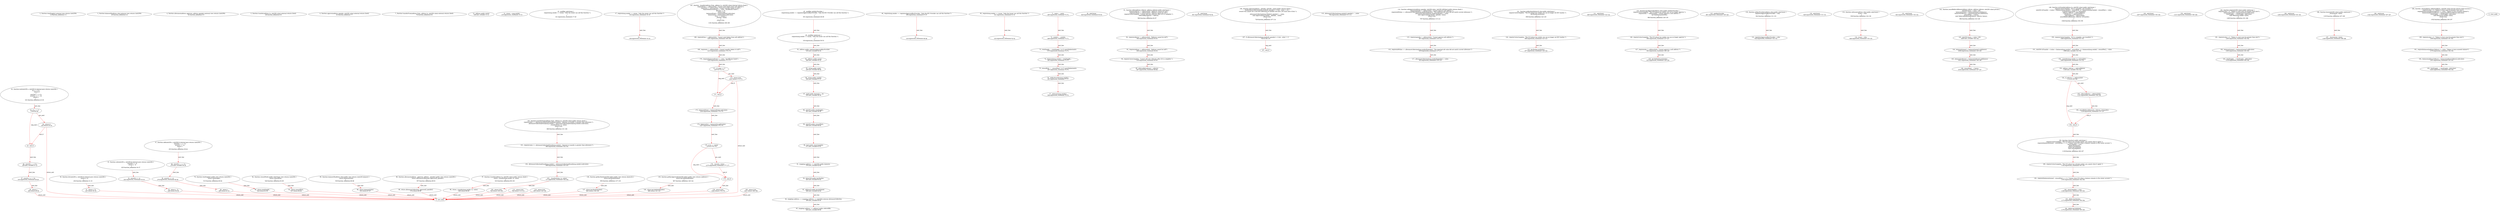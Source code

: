 digraph  {
12 [label="2_ function totalSupply() external view returns (uint256);\n12-function_definition-3-3", method="totalSupply()", type_label=function_definition];
20 [label="3_ function balanceOf(address who) external view returns (uint256);\n20-function_definition-4-4", method="balanceOf(address who)", type_label=function_definition];
32 [label="4_ function allowance(address approver, address spender) external view returns (uint256);\n32-function_definition-5-5", method="allowance(address approver,address spender)", type_label=function_definition];
48 [label="5_ function transfer(address to, uint256 value) external returns (bool);\n48-function_definition-6-6", method="transfer(address to,uint256 value)", type_label=function_definition];
63 [label="6_ function approve(address spender, uint256 value) external returns (bool);\n63-function_definition-7-7", method="approve(address spender,uint256 value)", type_label=function_definition];
78 [label="7_ function transferFrom(address from, address to, uint256 value) external returns (bool);\n78-function_definition-8-8", method="transferFrom(address from,address to,uint256 value)", type_label=function_definition];
128 [label="12_ address public owner;\n128-new_variable-13-13", method="", type_label=new_variable];
135 [label="14_ owner = msg.sender;\n135-expression_statement-15-15", method="", type_label=expression_statement];
141 [label="16_ modifier onlyOwner {\n        require(msg.sender == owner, \"Only the owner can call this function.\");\n        _;\n    }\n141-expression_statement-17-20", method="", type_label=expression_statement];
144 [label="17_ require(msg.sender == owner, \"Only the owner can call this function.\");\n144-expression_statement-18-18", method="", type_label=expression_statement];
156 [label="18_ _;\n156-expression_statement-19-19", method="", type_label=expression_statement];
161 [label="22_ function mul(uint256 a, uint256 b) internal pure returns (uint256) {\n        if (a == 0) {\n            return 0;\n        }\n        uint256 c = a * b;\n        assert(c / a == b);\n        return c;\n    }\n161-function_definition-23-30", method="mul(uint256 a,uint256 b)", type_label=function_definition];
178 [label="23_ if_a == 0\n178-if-24-26", method="mul(uint256 a,uint256 b)", type_label=if];
1597 [label="23_ end_if", method="mul(uint256 a,uint256 b)", type_label=end_if];
183 [label="24_ return 0;\n183-return-25-25", method="mul(uint256 a,uint256 b)", type_label=return];
185 [label="26_ uint256 c = a * b;\n185-new_variable-27-27", method="mul(uint256 a,uint256 b)", type_label=new_variable];
193 [label="27_ assert(c / a == b);\n193-expression_statement-28-28", method="mul(uint256 a,uint256 b)", type_label=expression_statement];
202 [label="28_ return c;\n202-return-29-29", method="mul(uint256 a,uint256 b)", type_label=return];
204 [label="30_ function div(uint256 a, uint256 b) internal pure returns (uint256) {\n        return a / b;\n    }\n204-function_definition-31-33", method="div(uint256 a,uint256 b)", type_label=function_definition];
221 [label="31_ return a / b;\n221-return-32-32", method="div(uint256 a,uint256 b)", type_label=return];
225 [label="33_ function sub(uint256 a, uint256 b) internal pure returns (uint256) {\n        assert(b <= a);\n        return a - b;\n    }\n225-function_definition-34-37", method="sub(uint256 a,uint256 b)", type_label=function_definition];
242 [label="34_ assert(b <= a);\n242-expression_statement-35-35", method="sub(uint256 a,uint256 b)", type_label=expression_statement];
249 [label="35_ return a - b;\n249-return-36-36", method="sub(uint256 a,uint256 b)", type_label=return];
253 [label="37_ function add(uint256 a, uint256 b) internal pure returns (uint256) {\n        uint256 c = a + b;\n        assert(c >= a);\n        return c;\n    }\n253-function_definition-38-42", method="add(uint256 a,uint256 b)", type_label=function_definition];
270 [label="38_ uint256 c = a + b;\n270-new_variable-39-39", method="add(uint256 a,uint256 b)", type_label=new_variable];
278 [label="39_ assert(c >= a);\n278-expression_statement-40-40", method="add(uint256 a,uint256 b)", type_label=expression_statement];
285 [label="40_ return c;\n285-return-41-41", method="add(uint256 a,uint256 b)", type_label=return];
301 [label="45_ modifier onlyKycProvider {\n        require(msg.sender == regulatorApprovedKycProvider, \"Only the KYC Provider can call this function.\");\n        _;\n    }\n301-expression_statement-46-49", method="", type_label=expression_statement];
304 [label="46_ require(msg.sender == regulatorApprovedKycProvider, \"Only the KYC Provider can call this function.\");\n304-expression_statement-47-47", method="", type_label=expression_statement];
316 [label="47_ _;\n316-expression_statement-48-48", method="", type_label=expression_statement];
318 [label="49_ modifier onlyIssuer {\n        require(msg.sender == issuer, \"Only the Issuer can call this function.\");\n        _;\n    }\n318-expression_statement-50-53", method="", type_label=expression_statement];
321 [label="50_ require(msg.sender == issuer, \"Only the Issuer can call this function.\");\n321-expression_statement-51-51", method="", type_label=expression_statement];
333 [label="51_ _;\n333-expression_statement-52-52", method="", type_label=expression_statement];
335 [label="53_ address public regulatorApprovedKycProvider;\n335-new_variable-54-54", method="", type_label=new_variable];
340 [label="54_ address public issuer;\n340-new_variable-55-55", method="", type_label=new_variable];
345 [label="55_ string public name;\n345-new_variable-56-56", method="", type_label=new_variable];
350 [label="56_ string public symbol;\n350-new_variable-57-57", method="", type_label=new_variable];
355 [label="57_ uint8 public decimals = 18;\n355-new_variable-58-58", method="", type_label=new_variable];
361 [label="58_ uint256 public totalSupply_;\n361-new_variable-59-59", method="", type_label=new_variable];
366 [label="59_ uint256 public rewardPool_;\n366-new_variable-60-60", method="", type_label=new_variable];
371 [label="60_ bool public isIcoComplete;\n371-new_variable-61-61", method="", type_label=new_variable];
376 [label="61_ mapping (address => uint256) public balances;\n376-new_variable-62-62", method="", type_label=new_variable];
383 [label="62_ bytes32[] public kycHashes;\n383-new_variable-63-63", method="", type_label=new_variable];
389 [label="63_ address[] public kycValidated;\n389-new_variable-64-64", method="", type_label=new_variable];
395 [label="64_ mapping (address => mapping (address => uint256)) internal allowanceCollection;\n395-new_variable-65-65", method="", type_label=new_variable];
404 [label="65_ mapping (address => address) public referredBy;\n404-new_variable-66-66", method="", type_label=new_variable];
465 [label="71_ name = _name;\n465-expression_statement-72-72", method="", type_label=expression_statement];
469 [label="72_ symbol = _symbol;\n469-expression_statement-73-73", method="", type_label=expression_statement];
473 [label="73_ totalSupply_ = totalSupply * 10 ** uint256(decimals);\n473-expression_statement-74-74", method="", type_label=expression_statement];
483 [label="74_ balances[msg.sender] = totalSupply_;\n483-expression_statement-75-75", method="", type_label=expression_statement];
491 [label="75_ rewardPool_ = _rewardPool * 10 ** uint256(decimals);\n491-expression_statement-76-76", method="", type_label=expression_statement];
501 [label="76_ setKycProvider(msg.sender);\n501-expression_statement-77-77", method="", type_label=expression_statement];
508 [label="77_ setIssuer(msg.sender);\n508-expression_statement-78-78", method="", type_label=expression_statement];
515 [label="79_ function totalSupply() public view returns (uint256) {\n        return totalSupply_;\n    }\n515-function_definition-80-82", method="totalSupply()", type_label=function_definition];
524 [label="80_ return totalSupply_;\n524-return-81-81", method="totalSupply()", type_label=return];
526 [label="82_ function rewardPool() public onlyOwner view returns (uint256) {\n        return rewardPool_;\n    }\n526-function_definition-83-85", method="rewardPool()", type_label=function_definition];
529 [label="82_ onlyOwner\n529-expression_statement-83-83", method="rewardPool()", type_label=expression_statement];
537 [label="83_ return rewardPool_;\n537-return-84-84", method="rewardPool()", type_label=return];
539 [label="85_ function balanceOf(address who) public view returns (uint256 balance) {\n        return balances[who];\n    }\n539-function_definition-86-88", method="balanceOf(address who)", type_label=function_definition];
553 [label="86_ return balances[who];\n553-return-87-87", method="balanceOf(address who)", type_label=return];
557 [label="88_ function allowance(address _approver, address _spender) public view returns (uint256) {\n        return allowanceCollection[_approver][_spender];\n    }\n557-function_definition-89-91", method="allowance(address _approver,address _spender)", type_label=function_definition];
574 [label="89_ return allowanceCollection[_approver][_spender];\n574-return-90-90", method="allowance(address _approver,address _spender)", type_label=return];
580 [label="91_ function refer(address referrer, address referee) public onlyOwner {\n        require(referrer != address(0x0), \"Referrer cannot be null\");\n        require(referee != address(0x0), \"Referee cannot be null\");\n        require(!isIcoComplete, \"Cannot add new referrals after ICO is complete.\");\n        referredBy[referee] = referrer;\n    }\n580-function_definition-92-97", method="refer(address referrer,address referee)", type_label=function_definition];
591 [label="91_ onlyOwner\n591-expression_statement-92-92", method="refer(address referrer,address referee)", type_label=expression_statement];
594 [label="92_ require(referrer != address(0x0), \"Referrer cannot be null\");\n594-expression_statement-93-93", method="refer(address referrer,address referee)", type_label=expression_statement];
606 [label="93_ require(referee != address(0x0), \"Referee cannot be null\");\n606-expression_statement-94-94", method="refer(address referrer,address referee)", type_label=expression_statement];
618 [label="94_ require(!isIcoComplete, \"Cannot add new referrals after ICO is complete.\");\n618-expression_statement-95-95", method="refer(address referrer,address referee)", type_label=expression_statement];
627 [label="95_ referredBy[referee] = referrer;\n627-expression_statement-96-96", method="refer(address referrer,address referee)", type_label=expression_statement];
633 [label="97_ function transfer(address to, uint256 value) public returns (bool) {\n        return _transfer(msg.sender, to, value);\n    }\n633-function_definition-98-100", method="transfer(address to,uint256 value)", type_label=function_definition];
649 [label="98_ return _transfer(msg.sender, to, value);\n649-return-99-99", method="transfer(address to,uint256 value)", type_label=return];
660 [label="100_ function transferFrom(address from, address to, uint256 value) public returns (bool) {\n        require(value <= allowanceCollection[from][msg.sender], \"Amount to transfer is greater than allowance.\");\n        allowanceCollection[from][msg.sender] = allowanceCollection[from][msg.sender].sub(value);\n        _transfer(from, to, value);\n        return true;\n    }\n660-function_definition-101-106", method="transferFrom(address from,address to,uint256 value)", type_label=function_definition];
680 [label="101_ require(value <= allowanceCollection[from][msg.sender], \"Amount to transfer is greater than allowance.\");\n680-expression_statement-102-102", method="transferFrom(address from,address to,uint256 value)", type_label=expression_statement];
696 [label="102_ allowanceCollection[from][msg.sender] = allowanceCollection[from][msg.sender].sub(value);\n696-expression_statement-103-103", method="transferFrom(address from,address to,uint256 value)", type_label=expression_statement];
717 [label="103_ _transfer(from, to, value);\n717-expression_statement-104-104", method="transferFrom(address from,address to,uint256 value)", type_label=expression_statement];
726 [label="104_ return true;\n726-return-105-105", method="transferFrom(address from,address to,uint256 value)", type_label=return];
729 [label="106_ function approve(address _spender, uint256 _value) public returns (bool) {\n        if(allowanceCollection[msg.sender][_spender] > 0 && _value != 0) {\n            revert(\"You cannot set a non-zero allowance to another non-zero, you must zero it first.\");\n        }\n        allowanceCollection[msg.sender][_spender] = _value;\n        emit Approval(msg.sender, _spender, _value);\n        return true;\n    }\n729-function_definition-107-114", method="approve(address _spender,uint256 _value)", type_label=function_definition];
745 [label="107_ if_allowanceCollection[msg.sender][_spender] > 0 && _value != 0\n745-if-108-110", method="approve(address _spender,uint256 _value)", type_label=if];
2164 [label="107_ end_if", method="approve(address _spender,uint256 _value)", type_label=end_if];
764 [label="110_ allowanceCollection[msg.sender][_spender] = _value;\n764-expression_statement-111-111", method="approve(address _spender,uint256 _value)", type_label=expression_statement];
784 [label="112_ return true;\n784-return-113-113", method="approve(address _spender,uint256 _value)", type_label=return];
787 [label="114_ function safeApprove(address spender, uint256 value, uint256 oldValue) public returns (bool) {\n        require(spender != address(0x0), \"Cannot approve null address.\");\n        require(oldValue == allowanceCollection[msg.sender][spender], \"The expected old value did not match current allowance.\");\n        allowanceCollection[msg.sender][spender] = value;\n        emit Approval(msg.sender, spender, value);\n        return true;\n    }\n787-function_definition-115-121", method="safeApprove(address spender,uint256 value,uint256 oldValue)", type_label=function_definition];
807 [label="115_ require(spender != address(0x0), \"Cannot approve null address.\");\n807-expression_statement-116-116", method="safeApprove(address spender,uint256 value,uint256 oldValue)", type_label=expression_statement];
819 [label="116_ require(oldValue == allowanceCollection[msg.sender][spender], \"The expected old value did not match current allowance.\");\n819-expression_statement-117-117", method="safeApprove(address spender,uint256 value,uint256 oldValue)", type_label=expression_statement];
835 [label="117_ allowanceCollection[msg.sender][spender] = value;\n835-expression_statement-118-118", method="safeApprove(address spender,uint256 value,uint256 oldValue)", type_label=expression_statement];
855 [label="119_ return true;\n855-return-120-120", method="safeApprove(address spender,uint256 value,uint256 oldValue)", type_label=return];
858 [label="121_ function setKycHash(bytes32 sha) public onlyOwner {\n        require(!isIcoComplete, \"The ICO phase has ended, you can no longer set KYC hashes.\");\n        kycHashes.push(sha);\n    }\n858-function_definition-122-125", method="setKycHash(bytes32 sha)", type_label=function_definition];
865 [label="121_ onlyOwner\n865-expression_statement-122-122", method="setKycHash(bytes32 sha)", type_label=expression_statement];
868 [label="122_ require(!isIcoComplete, \"The ICO phase has ended, you can no longer set KYC hashes.\");\n868-expression_statement-123-123", method="setKycHash(bytes32 sha)", type_label=expression_statement];
877 [label="123_ kycHashes.push(sha);\n877-expression_statement-124-124", method="setKycHash(bytes32 sha)", type_label=expression_statement];
884 [label="125_ function kycApproved(address who) public onlyKycProvider {\n        require(!isIcoComplete, \"The ICO phase has ended, you can no longer approve.\");\n        require(who != address(0x0), \"Cannot approve a null address.\");\n        kycValidated.push(who);\n    }\n884-function_definition-126-130", method="kycApproved(address who)", type_label=function_definition];
891 [label="125_ onlyKycProvider\n891-expression_statement-126-126", method="kycApproved(address who)", type_label=expression_statement];
894 [label="126_ require(!isIcoComplete, \"The ICO phase has ended, you can no longer approve.\");\n894-expression_statement-127-127", method="kycApproved(address who)", type_label=expression_statement];
903 [label="127_ require(who != address(0x0), \"Cannot approve a null address.\");\n903-expression_statement-128-128", method="kycApproved(address who)", type_label=expression_statement];
915 [label="128_ kycValidated.push(who);\n915-expression_statement-129-129", method="kycApproved(address who)", type_label=expression_statement];
922 [label="130_ function setKycProvider(address who) public onlyOwner {\n        regulatorApprovedKycProvider = who;\n    }\n922-function_definition-131-133", method="setKycProvider(address who)", type_label=function_definition];
929 [label="130_ onlyOwner\n929-expression_statement-131-131", method="setKycProvider(address who)", type_label=expression_statement];
932 [label="131_ regulatorApprovedKycProvider = who;\n932-expression_statement-132-132", method="setKycProvider(address who)", type_label=expression_statement];
936 [label="133_ function setIssuer(address who) public onlyOwner {\n        issuer = who;\n    }\n936-function_definition-134-136", method="setIssuer(address who)", type_label=function_definition];
943 [label="133_ onlyOwner\n943-expression_statement-134-134", method="setIssuer(address who)", type_label=expression_statement];
946 [label="134_ issuer = who;\n946-expression_statement-135-135", method="setIssuer(address who)", type_label=expression_statement];
950 [label="136_ function getKycHash(uint256 index) public view returns (bytes32) {\n        return kycHashes[index];\n    }\n950-function_definition-137-139", method="getKycHash(uint256 index)", type_label=function_definition];
963 [label="137_ return kycHashes[index];\n963-return-138-138", method="getKycHash(uint256 index)", type_label=return];
967 [label="139_ function getKycApproved(uint256 index) public view returns (address) {\n        return kycValidated[index];\n    }\n967-function_definition-140-142", method="getKycApproved(uint256 index)", type_label=function_definition];
980 [label="140_ return kycValidated[index];\n980-return-141-141", method="getKycApproved(uint256 index)", type_label=return];
984 [label="142_ function awardReferralBonus(address referee, address referrer, uint256 value) private {\n        uint256 bonus = value / 100;\n        balances[owner] = balances[owner].sub(bonus);\n        balances[referrer] = balances[referrer].add(bonus);\n        rewardPool_ -= bonus;\n        emit ReferralRedeemed(referee, referrer, bonus);\n    }\n984-function_definition-143-149", method="awardReferralBonus(address referee,address referrer,uint256 value)", type_label=function_definition];
1000 [label="143_ uint256 bonus = value / 100;\n1000-new_variable-144-144", method="awardReferralBonus(address referee,address referrer,uint256 value)", type_label=new_variable];
1008 [label="144_ balances[owner] = balances[owner].sub(bonus);\n1008-expression_statement-145-145", method="awardReferralBonus(address referee,address referrer,uint256 value)", type_label=expression_statement];
1021 [label="145_ balances[referrer] = balances[referrer].add(bonus);\n1021-expression_statement-146-146", method="awardReferralBonus(address referee,address referrer,uint256 value)", type_label=expression_statement];
1034 [label="146_ rewardPool_ -= bonus;\n1034-expression_statement-147-147", method="awardReferralBonus(address referee,address referrer,uint256 value)", type_label=expression_statement];
1046 [label="149_ function icoTransfer(address to, uint256 value) public onlyOwner {\n        require(!isIcoComplete, \"ICO is complete, use transfer().\");\n        uint256 toTransfer = (value > (balances[msg.sender] - rewardPool_ )) ? (balances[msg.sender] - rewardPool_) : value;\n        _transfer(msg.sender, to, toTransfer);\n        address referrer = referredBy[to];\n        if(referrer != address(0x0)) {\n            referredBy[to] = address(0x0);\n            awardReferralBonus(to, referrer, toTransfer);\n        }\n    }\n1046-function_definition-150-159", method="icoTransfer(address to,uint256 value)", type_label=function_definition];
1057 [label="149_ onlyOwner\n1057-expression_statement-150-150", method="icoTransfer(address to,uint256 value)", type_label=expression_statement];
1060 [label="150_ require(!isIcoComplete, \"ICO is complete, use transfer().\");\n1060-expression_statement-151-151", method="icoTransfer(address to,uint256 value)", type_label=expression_statement];
1069 [label="151_ uint256 toTransfer = (value > (balances[msg.sender] - rewardPool_ )) ? (balances[msg.sender] - rewardPool_) : value;\n1069-new_variable-152-152", method="icoTransfer(address to,uint256 value)", type_label=new_variable];
1095 [label="152_ _transfer(msg.sender, to, toTransfer);\n1095-expression_statement-153-153", method="icoTransfer(address to,uint256 value)", type_label=expression_statement];
1106 [label="153_ address referrer = referredBy[to];\n1106-new_variable-154-154", method="icoTransfer(address to,uint256 value)", type_label=new_variable];
1114 [label="154_ if_referrer != address(0x0)\n1114-if-155-158", method="icoTransfer(address to,uint256 value)", type_label=if];
2533 [label="154_ end_if", method="icoTransfer(address to,uint256 value)", type_label=end_if];
1121 [label="155_ referredBy[to] = address(0x0);\n1121-expression_statement-156-156", method="icoTransfer(address to,uint256 value)", type_label=expression_statement];
1129 [label="156_ awardReferralBonus(to, referrer, toTransfer);\n1129-expression_statement-157-157", method="icoTransfer(address to,uint256 value)", type_label=expression_statement];
1138 [label="159_ function closeIco() public onlyOwner {\n        require(!isIcoComplete, \"The ICO phase has already ended, you cannot close it again.\");\n        require((balances[owner] - rewardPool_) == 0, \"Cannot close ICO when a balance remains in the owner account.\");\n        isIcoComplete = true;\n        delete kycHashes;\n        delete kycValidated;\n        emit IcoComplete();\n    }\n1138-function_definition-160-167", method="closeIco()", type_label=function_definition];
1141 [label="159_ onlyOwner\n1141-expression_statement-160-160", method="closeIco()", type_label=expression_statement];
1144 [label="160_ require(!isIcoComplete, \"The ICO phase has already ended, you cannot close it again.\");\n1144-expression_statement-161-161", method="closeIco()", type_label=expression_statement];
1153 [label="161_ require((balances[owner] - rewardPool_) == 0, \"Cannot close ICO when a balance remains in the owner account.\");\n1153-expression_statement-162-162", method="closeIco()", type_label=expression_statement];
1168 [label="162_ isIcoComplete = true;\n1168-expression_statement-163-163", method="closeIco()", type_label=expression_statement];
1173 [label="163_ delete kycHashes;\n1173-expression_statement-164-164", method="closeIco()", type_label=expression_statement];
1176 [label="164_ delete kycValidated;\n1176-expression_statement-165-165", method="closeIco()", type_label=expression_statement];
1181 [label="167_ function _transfer(address from, address to, uint256 value) internal returns (bool) {\n        require(from != address(0x0), \"Cannot send tokens from null address\");\n        require(to != address(0x0), \"Cannot transfer tokens to null\");\n        require(balances[from] >= value, \"Insufficient funds\");\n        if(value == 0)\n            return true;\n        balances[from] = balances[from].sub(value);\n        balances[to] = balances[to].add(value);\n        if (to == owner) {\n            _burn(to, value);\n        }\n        return true;\n    }\n1181-function_definition-168-180", method="_transfer(address from,address to,uint256 value)", type_label=function_definition];
1201 [label="168_ require(from != address(0x0), \"Cannot send tokens from null address\");\n1201-expression_statement-169-169", method="_transfer(address from,address to,uint256 value)", type_label=expression_statement];
1213 [label="169_ require(to != address(0x0), \"Cannot transfer tokens to null\");\n1213-expression_statement-170-170", method="_transfer(address from,address to,uint256 value)", type_label=expression_statement];
1225 [label="170_ require(balances[from] >= value, \"Insufficient funds\");\n1225-expression_statement-171-171", method="_transfer(address from,address to,uint256 value)", type_label=expression_statement];
1237 [label="171_ if_value == 0\n1237-if-172-173", method="_transfer(address from,address to,uint256 value)", type_label=if];
2656 [label="171_ end_if", method="_transfer(address from,address to,uint256 value)", type_label=end_if];
1241 [label="172_ return true;\n1241-return-173-173", method="_transfer(address from,address to,uint256 value)", type_label=return];
1244 [label="173_ balances[from] = balances[from].sub(value);\n1244-expression_statement-174-174", method="_transfer(address from,address to,uint256 value)", type_label=expression_statement];
1257 [label="174_ balances[to] = balances[to].add(value);\n1257-expression_statement-175-175", method="_transfer(address from,address to,uint256 value)", type_label=expression_statement];
1270 [label="175_ if_to == owner\n1270-if-176-178", method="_transfer(address from,address to,uint256 value)", type_label=if];
2689 [label="175_ end_if", method="_transfer(address from,address to,uint256 value)", type_label=end_if];
1275 [label="176_ _burn(to, value);\n1275-expression_statement-177-177", method="_transfer(address from,address to,uint256 value)", type_label=expression_statement];
1282 [label="178_ return true;\n1282-return-179-179", method="_transfer(address from,address to,uint256 value)", type_label=return];
1285 [label="180_ function mint(uint256 value) public onlyIssuer {\n        require(value > 0, \"Tokens to mint must be greater than zero\");\n        balances[owner] = balances[owner].add(value);\n        totalSupply_ = totalSupply_.add(value);\n        emit Mint(msg.sender, value);\n    }\n1285-function_definition-181-186", method="mint(uint256 value)", type_label=function_definition];
1292 [label="180_ onlyIssuer\n1292-expression_statement-181-181", method="mint(uint256 value)", type_label=expression_statement];
1295 [label="181_ require(value > 0, \"Tokens to mint must be greater than zero\");\n1295-expression_statement-182-182", method="mint(uint256 value)", type_label=expression_statement];
1305 [label="182_ balances[owner] = balances[owner].add(value);\n1305-expression_statement-183-183", method="mint(uint256 value)", type_label=expression_statement];
1318 [label="183_ totalSupply_ = totalSupply_.add(value);\n1318-expression_statement-184-184", method="mint(uint256 value)", type_label=expression_statement];
1335 [label="186_ function burn(uint256 value) public onlyIssuer {\n        _burn(owner, value);\n    }\n1335-function_definition-187-189", method="burn(uint256 value)", type_label=function_definition];
1342 [label="186_ onlyIssuer\n1342-expression_statement-187-187", method="burn(uint256 value)", type_label=expression_statement];
1345 [label="187_ _burn(owner, value);\n1345-expression_statement-188-188", method="burn(uint256 value)", type_label=expression_statement];
1352 [label="189_ function _burn(address addressToBurn, uint256 value) private returns (bool success) {\n        require(value > 0, \"Tokens to burn must be greater than zero\");\n        require(balances[addressToBurn] >= value, \"Tokens to burn exceeds balance\");\n        balances[addressToBurn] = balances[addressToBurn].sub(value);\n        totalSupply_ = totalSupply_.sub(value);\n        emit Burn(msg.sender, value);\n        return true;\n    }\n1352-function_definition-190-197", method="_burn(address addressToBurn,uint256 value)", type_label=function_definition];
1369 [label="190_ require(value > 0, \"Tokens to burn must be greater than zero\");\n1369-expression_statement-191-191", method="_burn(address addressToBurn,uint256 value)", type_label=expression_statement];
1379 [label="191_ require(balances[addressToBurn] >= value, \"Tokens to burn exceeds balance\");\n1379-expression_statement-192-192", method="_burn(address addressToBurn,uint256 value)", type_label=expression_statement];
1391 [label="192_ balances[addressToBurn] = balances[addressToBurn].sub(value);\n1391-expression_statement-193-193", method="_burn(address addressToBurn,uint256 value)", type_label=expression_statement];
1404 [label="193_ totalSupply_ = totalSupply_.sub(value);\n1404-expression_statement-194-194", method="_burn(address addressToBurn,uint256 value)", type_label=expression_statement];
1421 [label="195_ return true;\n1421-return-196-196", method="_burn(address addressToBurn,uint256 value)", type_label=return];
1 [label="0_ start_node", method="", type_label=start];
2 [label="0_ exit_node", method="", type_label=exit];
144 -> 156  [color=red, controlflow_type=next_line, edge_type=CFG_edge, key=0, label=next_line];
161 -> 178  [color=red, controlflow_type=next_line, edge_type=CFG_edge, key=0, label=next_line];
178 -> 183  [color=red, controlflow_type=pos_next, edge_type=CFG_edge, key=0, label=pos_next];
178 -> 1597  [color=red, controlflow_type=neg_next, edge_type=CFG_edge, key=0, label=neg_next];
1597 -> 185  [color=red, controlflow_type=next_line, edge_type=CFG_edge, key=0, label=next_line];
183 -> 1597  [color=red, controlflow_type=end_if, edge_type=CFG_edge, key=0, label=end_if];
183 -> 2  [color=red, controlflow_type=return_exit, edge_type=CFG_edge, key=0, label=return_exit];
185 -> 193  [color=red, controlflow_type=next_line, edge_type=CFG_edge, key=0, label=next_line];
193 -> 202  [color=red, controlflow_type=next_line, edge_type=CFG_edge, key=0, label=next_line];
202 -> 2  [color=red, controlflow_type=return_exit, edge_type=CFG_edge, key=0, label=return_exit];
204 -> 221  [color=red, controlflow_type=next_line, edge_type=CFG_edge, key=0, label=next_line];
221 -> 2  [color=red, controlflow_type=return_exit, edge_type=CFG_edge, key=0, label=return_exit];
225 -> 242  [color=red, controlflow_type=next_line, edge_type=CFG_edge, key=0, label=next_line];
242 -> 249  [color=red, controlflow_type=next_line, edge_type=CFG_edge, key=0, label=next_line];
249 -> 2  [color=red, controlflow_type=return_exit, edge_type=CFG_edge, key=0, label=return_exit];
253 -> 270  [color=red, controlflow_type=next_line, edge_type=CFG_edge, key=0, label=next_line];
270 -> 278  [color=red, controlflow_type=next_line, edge_type=CFG_edge, key=0, label=next_line];
278 -> 285  [color=red, controlflow_type=next_line, edge_type=CFG_edge, key=0, label=next_line];
285 -> 2  [color=red, controlflow_type=return_exit, edge_type=CFG_edge, key=0, label=return_exit];
301 -> 318  [color=red, controlflow_type=next_line, edge_type=CFG_edge, key=0, label=next_line];
304 -> 316  [color=red, controlflow_type=next_line, edge_type=CFG_edge, key=0, label=next_line];
318 -> 335  [color=red, controlflow_type=next_line, edge_type=CFG_edge, key=0, label=next_line];
321 -> 333  [color=red, controlflow_type=next_line, edge_type=CFG_edge, key=0, label=next_line];
335 -> 340  [color=red, controlflow_type=next_line, edge_type=CFG_edge, key=0, label=next_line];
340 -> 345  [color=red, controlflow_type=next_line, edge_type=CFG_edge, key=0, label=next_line];
345 -> 350  [color=red, controlflow_type=next_line, edge_type=CFG_edge, key=0, label=next_line];
350 -> 355  [color=red, controlflow_type=next_line, edge_type=CFG_edge, key=0, label=next_line];
355 -> 361  [color=red, controlflow_type=next_line, edge_type=CFG_edge, key=0, label=next_line];
361 -> 366  [color=red, controlflow_type=next_line, edge_type=CFG_edge, key=0, label=next_line];
366 -> 371  [color=red, controlflow_type=next_line, edge_type=CFG_edge, key=0, label=next_line];
371 -> 376  [color=red, controlflow_type=next_line, edge_type=CFG_edge, key=0, label=next_line];
376 -> 383  [color=red, controlflow_type=next_line, edge_type=CFG_edge, key=0, label=next_line];
383 -> 389  [color=red, controlflow_type=next_line, edge_type=CFG_edge, key=0, label=next_line];
389 -> 395  [color=red, controlflow_type=next_line, edge_type=CFG_edge, key=0, label=next_line];
395 -> 404  [color=red, controlflow_type=next_line, edge_type=CFG_edge, key=0, label=next_line];
465 -> 469  [color=red, controlflow_type=next_line, edge_type=CFG_edge, key=0, label=next_line];
469 -> 473  [color=red, controlflow_type=next_line, edge_type=CFG_edge, key=0, label=next_line];
473 -> 483  [color=red, controlflow_type=next_line, edge_type=CFG_edge, key=0, label=next_line];
483 -> 491  [color=red, controlflow_type=next_line, edge_type=CFG_edge, key=0, label=next_line];
491 -> 501  [color=red, controlflow_type=next_line, edge_type=CFG_edge, key=0, label=next_line];
501 -> 508  [color=red, controlflow_type=next_line, edge_type=CFG_edge, key=0, label=next_line];
515 -> 524  [color=red, controlflow_type=next_line, edge_type=CFG_edge, key=0, label=next_line];
524 -> 2  [color=red, controlflow_type=return_exit, edge_type=CFG_edge, key=0, label=return_exit];
526 -> 537  [color=red, controlflow_type=next_line, edge_type=CFG_edge, key=0, label=next_line];
537 -> 2  [color=red, controlflow_type=return_exit, edge_type=CFG_edge, key=0, label=return_exit];
539 -> 553  [color=red, controlflow_type=next_line, edge_type=CFG_edge, key=0, label=next_line];
553 -> 2  [color=red, controlflow_type=return_exit, edge_type=CFG_edge, key=0, label=return_exit];
557 -> 574  [color=red, controlflow_type=next_line, edge_type=CFG_edge, key=0, label=next_line];
574 -> 2  [color=red, controlflow_type=return_exit, edge_type=CFG_edge, key=0, label=return_exit];
580 -> 594  [color=red, controlflow_type=next_line, edge_type=CFG_edge, key=0, label=next_line];
594 -> 606  [color=red, controlflow_type=next_line, edge_type=CFG_edge, key=0, label=next_line];
606 -> 618  [color=red, controlflow_type=next_line, edge_type=CFG_edge, key=0, label=next_line];
618 -> 627  [color=red, controlflow_type=next_line, edge_type=CFG_edge, key=0, label=next_line];
633 -> 649  [color=red, controlflow_type=next_line, edge_type=CFG_edge, key=0, label=next_line];
649 -> 2  [color=red, controlflow_type=return_exit, edge_type=CFG_edge, key=0, label=return_exit];
660 -> 680  [color=red, controlflow_type=next_line, edge_type=CFG_edge, key=0, label=next_line];
680 -> 696  [color=red, controlflow_type=next_line, edge_type=CFG_edge, key=0, label=next_line];
696 -> 717  [color=red, controlflow_type=next_line, edge_type=CFG_edge, key=0, label=next_line];
717 -> 726  [color=red, controlflow_type=next_line, edge_type=CFG_edge, key=0, label=next_line];
726 -> 2  [color=red, controlflow_type=return_exit, edge_type=CFG_edge, key=0, label=return_exit];
729 -> 745  [color=red, controlflow_type=next_line, edge_type=CFG_edge, key=0, label=next_line];
745 -> 2164  [color=red, controlflow_type=neg_next, edge_type=CFG_edge, key=0, label=neg_next];
784 -> 2  [color=red, controlflow_type=return_exit, edge_type=CFG_edge, key=0, label=return_exit];
787 -> 807  [color=red, controlflow_type=next_line, edge_type=CFG_edge, key=0, label=next_line];
807 -> 819  [color=red, controlflow_type=next_line, edge_type=CFG_edge, key=0, label=next_line];
819 -> 835  [color=red, controlflow_type=next_line, edge_type=CFG_edge, key=0, label=next_line];
855 -> 2  [color=red, controlflow_type=return_exit, edge_type=CFG_edge, key=0, label=return_exit];
858 -> 868  [color=red, controlflow_type=next_line, edge_type=CFG_edge, key=0, label=next_line];
868 -> 877  [color=red, controlflow_type=next_line, edge_type=CFG_edge, key=0, label=next_line];
884 -> 894  [color=red, controlflow_type=next_line, edge_type=CFG_edge, key=0, label=next_line];
894 -> 903  [color=red, controlflow_type=next_line, edge_type=CFG_edge, key=0, label=next_line];
903 -> 915  [color=red, controlflow_type=next_line, edge_type=CFG_edge, key=0, label=next_line];
922 -> 932  [color=red, controlflow_type=next_line, edge_type=CFG_edge, key=0, label=next_line];
936 -> 946  [color=red, controlflow_type=next_line, edge_type=CFG_edge, key=0, label=next_line];
950 -> 963  [color=red, controlflow_type=next_line, edge_type=CFG_edge, key=0, label=next_line];
963 -> 2  [color=red, controlflow_type=return_exit, edge_type=CFG_edge, key=0, label=return_exit];
967 -> 980  [color=red, controlflow_type=next_line, edge_type=CFG_edge, key=0, label=next_line];
980 -> 2  [color=red, controlflow_type=return_exit, edge_type=CFG_edge, key=0, label=return_exit];
984 -> 1000  [color=red, controlflow_type=next_line, edge_type=CFG_edge, key=0, label=next_line];
1000 -> 1008  [color=red, controlflow_type=next_line, edge_type=CFG_edge, key=0, label=next_line];
1008 -> 1021  [color=red, controlflow_type=next_line, edge_type=CFG_edge, key=0, label=next_line];
1021 -> 1034  [color=red, controlflow_type=next_line, edge_type=CFG_edge, key=0, label=next_line];
1046 -> 1060  [color=red, controlflow_type=next_line, edge_type=CFG_edge, key=0, label=next_line];
1060 -> 1069  [color=red, controlflow_type=next_line, edge_type=CFG_edge, key=0, label=next_line];
1069 -> 1095  [color=red, controlflow_type=next_line, edge_type=CFG_edge, key=0, label=next_line];
1095 -> 1106  [color=red, controlflow_type=next_line, edge_type=CFG_edge, key=0, label=next_line];
1106 -> 1114  [color=red, controlflow_type=next_line, edge_type=CFG_edge, key=0, label=next_line];
1114 -> 1121  [color=red, controlflow_type=pos_next, edge_type=CFG_edge, key=0, label=pos_next];
1114 -> 2533  [color=red, controlflow_type=neg_next, edge_type=CFG_edge, key=0, label=neg_next];
2533 -> 1138  [color=red, controlflow_type=next_line, edge_type=CFG_edge, key=0, label=next_line];
1121 -> 1129  [color=red, controlflow_type=next_line, edge_type=CFG_edge, key=0, label=next_line];
1129 -> 2533  [color=red, controlflow_type=end_if, edge_type=CFG_edge, key=0, label=end_if];
1138 -> 1144  [color=red, controlflow_type=next_line, edge_type=CFG_edge, key=0, label=next_line];
1144 -> 1153  [color=red, controlflow_type=next_line, edge_type=CFG_edge, key=0, label=next_line];
1153 -> 1168  [color=red, controlflow_type=next_line, edge_type=CFG_edge, key=0, label=next_line];
1168 -> 1173  [color=red, controlflow_type=next_line, edge_type=CFG_edge, key=0, label=next_line];
1173 -> 1176  [color=red, controlflow_type=next_line, edge_type=CFG_edge, key=0, label=next_line];
1181 -> 1201  [color=red, controlflow_type=next_line, edge_type=CFG_edge, key=0, label=next_line];
1201 -> 1213  [color=red, controlflow_type=next_line, edge_type=CFG_edge, key=0, label=next_line];
1213 -> 1225  [color=red, controlflow_type=next_line, edge_type=CFG_edge, key=0, label=next_line];
1225 -> 1237  [color=red, controlflow_type=next_line, edge_type=CFG_edge, key=0, label=next_line];
1237 -> 1241  [color=red, controlflow_type=pos_next, edge_type=CFG_edge, key=0, label=pos_next];
1237 -> 2656  [color=red, controlflow_type=neg_next, edge_type=CFG_edge, key=0, label=neg_next];
2656 -> 1244  [color=red, controlflow_type=next_line, edge_type=CFG_edge, key=0, label=next_line];
1241 -> 2656  [color=red, controlflow_type=end_if, edge_type=CFG_edge, key=0, label=end_if];
1241 -> 2  [color=red, controlflow_type=return_exit, edge_type=CFG_edge, key=0, label=return_exit];
1244 -> 1257  [color=red, controlflow_type=next_line, edge_type=CFG_edge, key=0, label=next_line];
1257 -> 1270  [color=red, controlflow_type=next_line, edge_type=CFG_edge, key=0, label=next_line];
1270 -> 1275  [color=red, controlflow_type=pos_next, edge_type=CFG_edge, key=0, label=pos_next];
1270 -> 2689  [color=red, controlflow_type=neg_next, edge_type=CFG_edge, key=0, label=neg_next];
2689 -> 1282  [color=red, controlflow_type=next_line, edge_type=CFG_edge, key=0, label=next_line];
1275 -> 2689  [color=red, controlflow_type=end_if, edge_type=CFG_edge, key=0, label=end_if];
1282 -> 2  [color=red, controlflow_type=return_exit, edge_type=CFG_edge, key=0, label=return_exit];
1285 -> 1295  [color=red, controlflow_type=next_line, edge_type=CFG_edge, key=0, label=next_line];
1295 -> 1305  [color=red, controlflow_type=next_line, edge_type=CFG_edge, key=0, label=next_line];
1305 -> 1318  [color=red, controlflow_type=next_line, edge_type=CFG_edge, key=0, label=next_line];
1335 -> 1345  [color=red, controlflow_type=next_line, edge_type=CFG_edge, key=0, label=next_line];
1352 -> 1369  [color=red, controlflow_type=next_line, edge_type=CFG_edge, key=0, label=next_line];
1369 -> 1379  [color=red, controlflow_type=next_line, edge_type=CFG_edge, key=0, label=next_line];
1379 -> 1391  [color=red, controlflow_type=next_line, edge_type=CFG_edge, key=0, label=next_line];
1391 -> 1404  [color=red, controlflow_type=next_line, edge_type=CFG_edge, key=0, label=next_line];
1421 -> 2  [color=red, controlflow_type=return_exit, edge_type=CFG_edge, key=0, label=return_exit];
}

